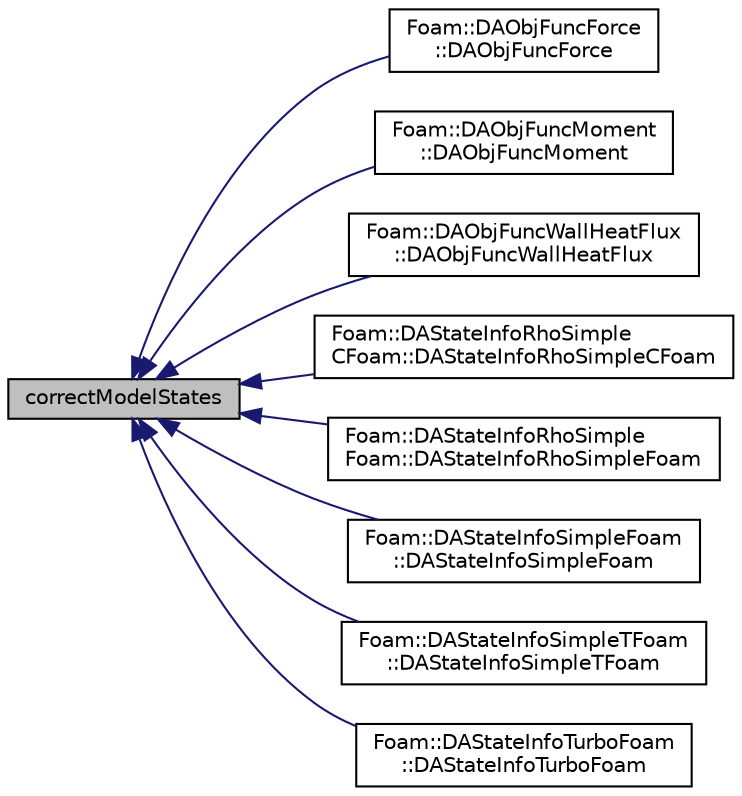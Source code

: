 digraph "correctModelStates"
{
  bgcolor="transparent";
  edge [fontname="Helvetica",fontsize="10",labelfontname="Helvetica",labelfontsize="10"];
  node [fontname="Helvetica",fontsize="10",shape=record];
  rankdir="LR";
  Node6 [label="correctModelStates",height=0.2,width=0.4,color="black", fillcolor="grey75", style="filled", fontcolor="black"];
  Node6 -> Node7 [dir="back",color="midnightblue",fontsize="10",style="solid",fontname="Helvetica"];
  Node7 [label="Foam::DAObjFuncForce\l::DAObjFuncForce",height=0.2,width=0.4,color="black",URL="$classFoam_1_1DAObjFuncForce.html#ade85dd28830b977e8576edb2ee02c44a"];
  Node6 -> Node8 [dir="back",color="midnightblue",fontsize="10",style="solid",fontname="Helvetica"];
  Node8 [label="Foam::DAObjFuncMoment\l::DAObjFuncMoment",height=0.2,width=0.4,color="black",URL="$classFoam_1_1DAObjFuncMoment.html#a188963e48abe46484d97378e4c08333b"];
  Node6 -> Node9 [dir="back",color="midnightblue",fontsize="10",style="solid",fontname="Helvetica"];
  Node9 [label="Foam::DAObjFuncWallHeatFlux\l::DAObjFuncWallHeatFlux",height=0.2,width=0.4,color="black",URL="$classFoam_1_1DAObjFuncWallHeatFlux.html#a5550a4f8308f527bd5714fbdbf332fde"];
  Node6 -> Node10 [dir="back",color="midnightblue",fontsize="10",style="solid",fontname="Helvetica"];
  Node10 [label="Foam::DAStateInfoRhoSimple\lCFoam::DAStateInfoRhoSimpleCFoam",height=0.2,width=0.4,color="black",URL="$classFoam_1_1DAStateInfoRhoSimpleCFoam.html#a9512daa2a2d9992ba1a46869a11cfea7"];
  Node6 -> Node11 [dir="back",color="midnightblue",fontsize="10",style="solid",fontname="Helvetica"];
  Node11 [label="Foam::DAStateInfoRhoSimple\lFoam::DAStateInfoRhoSimpleFoam",height=0.2,width=0.4,color="black",URL="$classFoam_1_1DAStateInfoRhoSimpleFoam.html#aab346fca59d238062d4b0d40c8c1532e"];
  Node6 -> Node12 [dir="back",color="midnightblue",fontsize="10",style="solid",fontname="Helvetica"];
  Node12 [label="Foam::DAStateInfoSimpleFoam\l::DAStateInfoSimpleFoam",height=0.2,width=0.4,color="black",URL="$classFoam_1_1DAStateInfoSimpleFoam.html#a4e13edf4eb32d522e67a77351ae96159"];
  Node6 -> Node13 [dir="back",color="midnightblue",fontsize="10",style="solid",fontname="Helvetica"];
  Node13 [label="Foam::DAStateInfoSimpleTFoam\l::DAStateInfoSimpleTFoam",height=0.2,width=0.4,color="black",URL="$classFoam_1_1DAStateInfoSimpleTFoam.html#a0fe8f788a904bc55616984be48e977ce"];
  Node6 -> Node14 [dir="back",color="midnightblue",fontsize="10",style="solid",fontname="Helvetica"];
  Node14 [label="Foam::DAStateInfoTurboFoam\l::DAStateInfoTurboFoam",height=0.2,width=0.4,color="black",URL="$classFoam_1_1DAStateInfoTurboFoam.html#a163bbc98da891f329727fdefc9d69a18"];
}
